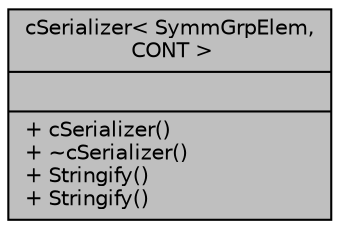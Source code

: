 digraph G
{
  edge [fontname="Helvetica",fontsize="10",labelfontname="Helvetica",labelfontsize="10"];
  node [fontname="Helvetica",fontsize="10",shape=record];
  Node1 [label="{cSerializer\< SymmGrpElem,\l CONT \>\n||+ cSerializer()\l+ ~cSerializer()\l+ Stringify()\l+ Stringify()\l}",height=0.2,width=0.4,color="black", fillcolor="grey75", style="filled" fontcolor="black"];
}
